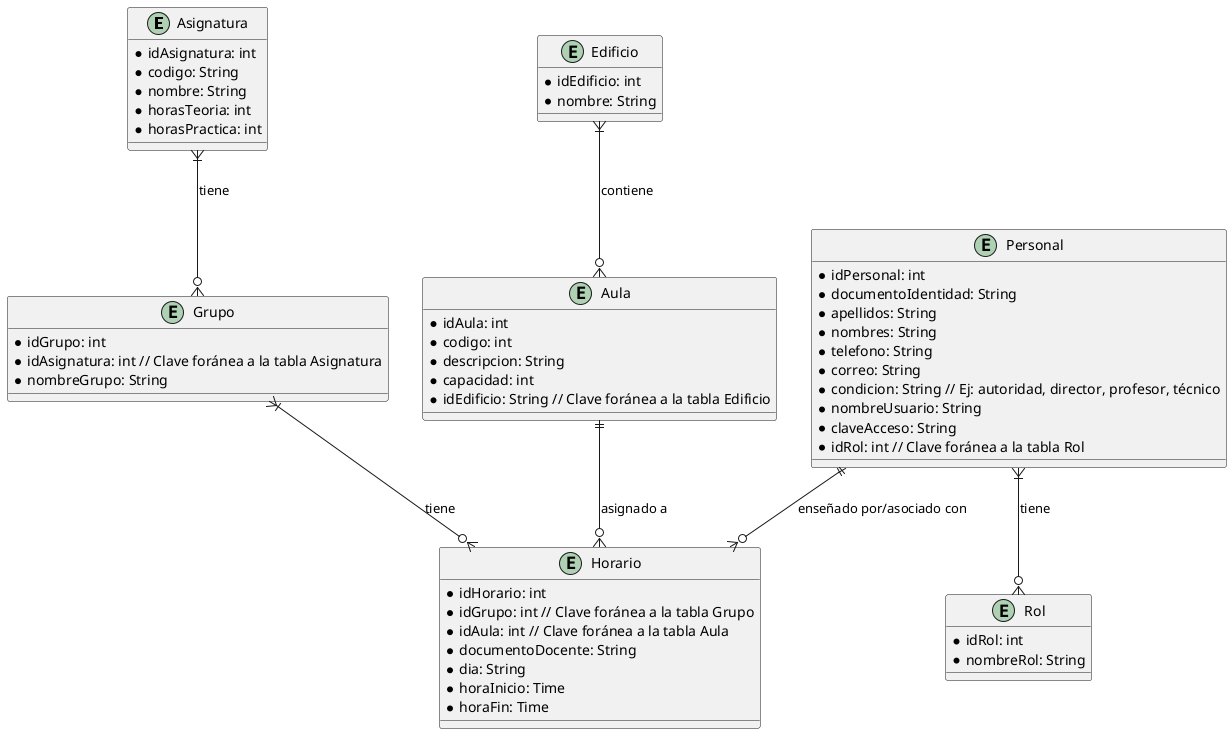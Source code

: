 @startuml
entity "Asignatura" {
    * idAsignatura: int
    * codigo: String
    * nombre: String
    * horasTeoria: int
    * horasPractica: int
}

entity "Grupo" {
    * idGrupo: int
    * idAsignatura: int // Clave foránea a la tabla Asignatura
    * nombreGrupo: String
}

entity "Edificio" {
    * idEdificio: int
    * nombre: String
}

entity "Aula" {
    * idAula: int
    * codigo: int
    * descripcion: String
    * capacidad: int
    * idEdificio: String // Clave foránea a la tabla Edificio
}

entity "Personal" {
    * idPersonal: int
    * documentoIdentidad: String
    * apellidos: String
    * nombres: String
    * telefono: String
    * correo: String
    * condicion: String // Ej: autoridad, director, profesor, técnico
    * nombreUsuario: String
    * claveAcceso: String
    * idRol: int // Clave foránea a la tabla Rol
}

entity "Rol" {
    * idRol: int
    * nombreRol: String
}

entity "Horario" {
    * idHorario: int
    * idGrupo: int // Clave foránea a la tabla Grupo
    * idAula: int // Clave foránea a la tabla Aula
    * documentoDocente: String
    * dia: String
    * horaInicio: Time
    * horaFin: Time
}

Personal ||--o{ Horario : "enseñado por/asociado con"
Aula ||--o{ Horario : "asignado a"
Personal }|--o{ Rol : "tiene"
Asignatura }|--o{ Grupo : "tiene"
Edificio }|--o{ Aula : "contiene"
Grupo }|--o{ Horario : "tiene"
@enduml
